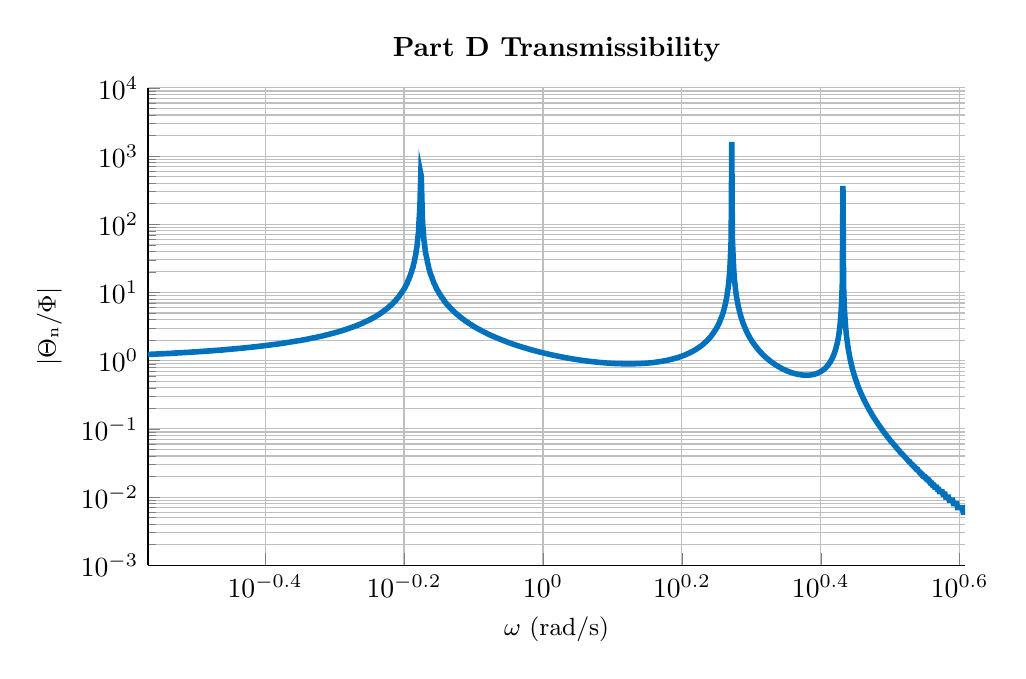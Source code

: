 % This file was created by matlab2tikz.
%
\definecolor{mycolor1}{rgb}{0.0,0.447,0.741}%
%
\begin{tikzpicture}

\begin{axis}[%
width=0.856\textwidth,
height=0.5\textwidth,
at={(0\textwidth,0\textwidth)},
scale only axis,
xmode=log,
xmin=0.27,
xmax=4.054,
xminorticks=true,
xlabel style={font=\color{white!15!black}},
xlabel={$\omega\text{ (rad/s)}$},
ymode=log,
ymin=0.001,
ymax=10000,
yminorticks=true,
ylabel style={font=\color{white!15!black}},
ylabel={$\text{$|$}\Theta{}_\text{n}\text{/}\Phi\text{$|$}$},
axis background/.style={fill=white},
title style={font=\bfseries},
title={Part D Transmissibility},
axis x line*=bottom,
axis y line*=left,
xmajorgrids,
xminorgrids,
ymajorgrids,
yminorgrids,
ylabel style={font=\small},
xlabel style={font=\small}
]
\addplot [color=mycolor1, line width=2.0pt, forget plot]
  table[row sep=crcr]{%
0.27	1.234\\
0.271	1.235\\
0.272	1.237\\
0.272	1.238\\
0.273	1.239\\
0.273	1.241\\
0.274	1.242\\
0.275	1.243\\
0.275	1.245\\
0.276	1.246\\
0.277	1.248\\
0.277	1.249\\
0.278	1.25\\
0.279	1.252\\
0.279	1.253\\
0.28	1.255\\
0.28	1.256\\
0.281	1.257\\
0.282	1.259\\
0.282	1.26\\
0.283	1.262\\
0.284	1.263\\
0.284	1.265\\
0.285	1.266\\
0.286	1.268\\
0.286	1.269\\
0.287	1.271\\
0.288	1.272\\
0.288	1.274\\
0.289	1.275\\
0.29	1.277\\
0.29	1.279\\
0.291	1.28\\
0.292	1.282\\
0.292	1.283\\
0.293	1.285\\
0.294	1.287\\
0.294	1.288\\
0.295	1.29\\
0.296	1.292\\
0.296	1.293\\
0.297	1.295\\
0.298	1.297\\
0.298	1.299\\
0.299	1.3\\
0.3	1.302\\
0.3	1.304\\
0.301	1.306\\
0.302	1.307\\
0.303	1.309\\
0.303	1.311\\
0.304	1.313\\
0.305	1.315\\
0.305	1.316\\
0.306	1.318\\
0.307	1.32\\
0.307	1.322\\
0.308	1.324\\
0.309	1.326\\
0.31	1.328\\
0.31	1.33\\
0.311	1.332\\
0.312	1.334\\
0.312	1.336\\
0.313	1.338\\
0.314	1.34\\
0.315	1.342\\
0.315	1.344\\
0.316	1.346\\
0.317	1.348\\
0.318	1.35\\
0.318	1.352\\
0.319	1.354\\
0.32	1.356\\
0.321	1.358\\
0.321	1.36\\
0.322	1.363\\
0.323	1.365\\
0.323	1.367\\
0.324	1.369\\
0.325	1.372\\
0.326	1.374\\
0.326	1.376\\
0.327	1.378\\
0.328	1.381\\
0.329	1.383\\
0.329	1.385\\
0.33	1.388\\
0.331	1.39\\
0.332	1.393\\
0.333	1.395\\
0.333	1.397\\
0.334	1.4\\
0.335	1.402\\
0.336	1.405\\
0.336	1.407\\
0.337	1.41\\
0.338	1.412\\
0.339	1.415\\
0.339	1.418\\
0.34	1.42\\
0.341	1.423\\
0.342	1.426\\
0.343	1.428\\
0.343	1.431\\
0.344	1.434\\
0.345	1.436\\
0.346	1.439\\
0.347	1.442\\
0.347	1.445\\
0.348	1.448\\
0.349	1.45\\
0.35	1.453\\
0.351	1.456\\
0.351	1.459\\
0.352	1.462\\
0.353	1.465\\
0.354	1.468\\
0.355	1.471\\
0.355	1.474\\
0.356	1.477\\
0.357	1.48\\
0.358	1.483\\
0.359	1.487\\
0.36	1.49\\
0.36	1.493\\
0.361	1.496\\
0.362	1.5\\
0.363	1.503\\
0.364	1.506\\
0.365	1.509\\
0.365	1.513\\
0.366	1.516\\
0.367	1.52\\
0.368	1.523\\
0.369	1.527\\
0.37	1.53\\
0.371	1.534\\
0.371	1.537\\
0.372	1.541\\
0.373	1.545\\
0.374	1.548\\
0.375	1.552\\
0.376	1.556\\
0.377	1.56\\
0.377	1.563\\
0.378	1.567\\
0.379	1.571\\
0.38	1.575\\
0.381	1.579\\
0.382	1.583\\
0.383	1.587\\
0.384	1.591\\
0.384	1.595\\
0.385	1.599\\
0.386	1.604\\
0.387	1.608\\
0.388	1.612\\
0.389	1.616\\
0.39	1.621\\
0.391	1.625\\
0.392	1.629\\
0.392	1.634\\
0.393	1.638\\
0.394	1.643\\
0.395	1.648\\
0.396	1.652\\
0.397	1.657\\
0.398	1.662\\
0.399	1.666\\
0.4	1.671\\
0.401	1.676\\
0.402	1.681\\
0.403	1.686\\
0.403	1.691\\
0.404	1.696\\
0.405	1.701\\
0.406	1.706\\
0.407	1.712\\
0.408	1.717\\
0.409	1.722\\
0.41	1.728\\
0.411	1.733\\
0.412	1.739\\
0.413	1.744\\
0.414	1.75\\
0.415	1.755\\
0.416	1.761\\
0.417	1.767\\
0.418	1.773\\
0.419	1.779\\
0.42	1.785\\
0.421	1.791\\
0.422	1.797\\
0.423	1.803\\
0.423	1.809\\
0.424	1.816\\
0.425	1.822\\
0.426	1.828\\
0.427	1.835\\
0.428	1.842\\
0.429	1.848\\
0.43	1.855\\
0.431	1.862\\
0.432	1.869\\
0.433	1.876\\
0.434	1.883\\
0.435	1.89\\
0.436	1.897\\
0.437	1.904\\
0.438	1.912\\
0.439	1.919\\
0.44	1.927\\
0.441	1.935\\
0.442	1.942\\
0.443	1.95\\
0.444	1.958\\
0.445	1.966\\
0.447	1.974\\
0.448	1.982\\
0.449	1.991\\
0.45	1.999\\
0.451	2.008\\
0.452	2.016\\
0.453	2.025\\
0.454	2.034\\
0.455	2.043\\
0.456	2.052\\
0.457	2.061\\
0.458	2.071\\
0.459	2.08\\
0.46	2.09\\
0.461	2.099\\
0.462	2.109\\
0.463	2.119\\
0.464	2.129\\
0.465	2.139\\
0.466	2.15\\
0.468	2.16\\
0.469	2.171\\
0.47	2.182\\
0.471	2.192\\
0.472	2.204\\
0.473	2.215\\
0.474	2.226\\
0.475	2.238\\
0.476	2.249\\
0.477	2.261\\
0.478	2.273\\
0.48	2.286\\
0.481	2.298\\
0.482	2.311\\
0.483	2.323\\
0.484	2.336\\
0.485	2.35\\
0.486	2.363\\
0.487	2.377\\
0.488	2.39\\
0.49	2.404\\
0.491	2.419\\
0.492	2.433\\
0.493	2.448\\
0.494	2.463\\
0.495	2.478\\
0.496	2.493\\
0.498	2.509\\
0.499	2.525\\
0.5	2.541\\
0.501	2.557\\
0.502	2.574\\
0.503	2.591\\
0.504	2.608\\
0.506	2.626\\
0.507	2.643\\
0.508	2.662\\
0.509	2.68\\
0.51	2.699\\
0.511	2.718\\
0.513	2.737\\
0.514	2.757\\
0.515	2.777\\
0.516	2.798\\
0.517	2.819\\
0.519	2.84\\
0.52	2.862\\
0.521	2.884\\
0.522	2.907\\
0.523	2.93\\
0.525	2.953\\
0.526	2.977\\
0.527	3.002\\
0.528	3.027\\
0.529	3.052\\
0.531	3.078\\
0.532	3.104\\
0.533	3.131\\
0.534	3.159\\
0.536	3.187\\
0.537	3.216\\
0.538	3.245\\
0.539	3.275\\
0.541	3.306\\
0.542	3.338\\
0.543	3.37\\
0.544	3.403\\
0.546	3.436\\
0.547	3.471\\
0.548	3.506\\
0.549	3.542\\
0.551	3.579\\
0.552	3.617\\
0.553	3.656\\
0.554	3.696\\
0.556	3.737\\
0.557	3.778\\
0.558	3.821\\
0.56	3.866\\
0.561	3.911\\
0.562	3.957\\
0.563	4.005\\
0.565	4.054\\
0.566	4.105\\
0.567	4.157\\
0.569	4.21\\
0.57	4.266\\
0.571	4.322\\
0.573	4.381\\
0.574	4.441\\
0.575	4.503\\
0.577	4.567\\
0.578	4.634\\
0.579	4.702\\
0.581	4.773\\
0.582	4.846\\
0.583	4.921\\
0.585	4.999\\
0.586	5.08\\
0.587	5.164\\
0.589	5.251\\
0.59	5.342\\
0.591	5.436\\
0.593	5.533\\
0.594	5.634\\
0.595	5.74\\
0.597	5.85\\
0.598	5.964\\
0.6	6.084\\
0.601	6.208\\
0.602	6.339\\
0.604	6.475\\
0.605	6.618\\
0.607	6.768\\
0.608	6.925\\
0.609	7.09\\
0.611	7.264\\
0.612	7.447\\
0.614	7.64\\
0.615	7.844\\
0.616	8.06\\
0.618	8.289\\
0.619	8.532\\
0.621	8.791\\
0.622	9.066\\
0.623	9.36\\
0.625	9.675\\
0.626	10.013\\
0.628	10.377\\
0.629	10.769\\
0.631	11.193\\
0.632	11.653\\
0.634	12.155\\
0.635	12.703\\
0.637	13.305\\
0.638	13.968\\
0.639	14.703\\
0.641	15.523\\
0.642	16.442\\
0.644	17.48\\
0.645	18.661\\
0.647	20.018\\
0.648	21.592\\
0.65	23.441\\
0.651	25.642\\
0.653	28.308\\
0.654	31.603\\
0.656	35.779\\
0.657	41.243\\
0.659	48.702\\
0.66	59.489\\
0.662	76.474\\
0.663	107.148\\
0.665	179.218\\
0.667	549.668\\
0.668	509.138\\
0.67	174.063\\
0.671	104.84\\
0.673	74.951\\
0.674	58.289\\
0.676	47.665\\
0.677	40.301\\
0.679	34.895\\
0.681	30.759\\
0.682	27.492\\
0.684	24.846\\
0.685	22.66\\
0.687	20.823\\
0.688	19.258\\
0.69	17.908\\
0.692	16.733\\
0.693	15.7\\
0.695	14.785\\
0.696	13.969\\
0.698	13.236\\
0.7	12.576\\
0.701	11.976\\
0.703	11.43\\
0.704	10.93\\
0.706	10.471\\
0.708	10.049\\
0.709	9.658\\
0.711	9.295\\
0.713	8.958\\
0.714	8.644\\
0.716	8.351\\
0.718	8.076\\
0.719	7.818\\
0.721	7.576\\
0.722	7.348\\
0.724	7.132\\
0.726	6.929\\
0.727	6.736\\
0.729	6.553\\
0.731	6.38\\
0.733	6.215\\
0.734	6.058\\
0.736	5.909\\
0.738	5.766\\
0.739	5.63\\
0.741	5.5\\
0.743	5.376\\
0.744	5.257\\
0.746	5.143\\
0.748	5.033\\
0.75	4.928\\
0.751	4.827\\
0.753	4.73\\
0.755	4.636\\
0.757	4.546\\
0.758	4.459\\
0.76	4.375\\
0.762	4.295\\
0.764	4.217\\
0.765	4.141\\
0.767	4.069\\
0.769	3.998\\
0.771	3.93\\
0.772	3.864\\
0.774	3.8\\
0.776	3.738\\
0.778	3.678\\
0.78	3.62\\
0.781	3.563\\
0.783	3.509\\
0.785	3.455\\
0.787	3.403\\
0.789	3.353\\
0.79	3.304\\
0.792	3.257\\
0.794	3.21\\
0.796	3.165\\
0.798	3.121\\
0.8	3.079\\
0.801	3.037\\
0.803	2.996\\
0.805	2.957\\
0.807	2.918\\
0.809	2.881\\
0.811	2.844\\
0.813	2.808\\
0.814	2.773\\
0.816	2.739\\
0.818	2.705\\
0.82	2.673\\
0.822	2.641\\
0.824	2.61\\
0.826	2.579\\
0.828	2.549\\
0.83	2.52\\
0.831	2.492\\
0.833	2.464\\
0.835	2.436\\
0.837	2.41\\
0.839	2.384\\
0.841	2.358\\
0.843	2.333\\
0.845	2.308\\
0.847	2.284\\
0.849	2.26\\
0.851	2.237\\
0.853	2.214\\
0.855	2.192\\
0.857	2.17\\
0.859	2.149\\
0.861	2.128\\
0.863	2.107\\
0.865	2.087\\
0.867	2.067\\
0.869	2.048\\
0.871	2.028\\
0.873	2.01\\
0.875	1.991\\
0.877	1.973\\
0.879	1.955\\
0.881	1.938\\
0.883	1.921\\
0.885	1.904\\
0.887	1.887\\
0.889	1.871\\
0.891	1.855\\
0.893	1.839\\
0.895	1.823\\
0.897	1.808\\
0.899	1.793\\
0.901	1.778\\
0.903	1.764\\
0.905	1.75\\
0.907	1.736\\
0.91	1.722\\
0.912	1.708\\
0.914	1.695\\
0.916	1.682\\
0.918	1.669\\
0.92	1.656\\
0.922	1.643\\
0.924	1.631\\
0.926	1.619\\
0.929	1.607\\
0.931	1.595\\
0.933	1.583\\
0.935	1.572\\
0.937	1.561\\
0.939	1.55\\
0.942	1.539\\
0.944	1.528\\
0.946	1.517\\
0.948	1.507\\
0.95	1.497\\
0.952	1.486\\
0.955	1.476\\
0.957	1.467\\
0.959	1.457\\
0.961	1.447\\
0.963	1.438\\
0.966	1.429\\
0.968	1.419\\
0.97	1.41\\
0.972	1.401\\
0.975	1.393\\
0.977	1.384\\
0.979	1.375\\
0.981	1.367\\
0.984	1.359\\
0.986	1.351\\
0.988	1.342\\
0.99	1.335\\
0.993	1.327\\
0.995	1.319\\
0.997	1.311\\
1.0	1.304\\
1.002	1.296\\
1.004	1.289\\
1.007	1.282\\
1.009	1.275\\
1.011	1.268\\
1.014	1.261\\
1.016	1.254\\
1.018	1.247\\
1.021	1.24\\
1.023	1.234\\
1.025	1.227\\
1.028	1.221\\
1.03	1.215\\
1.032	1.209\\
1.035	1.202\\
1.037	1.196\\
1.04	1.19\\
1.042	1.185\\
1.044	1.179\\
1.047	1.173\\
1.049	1.167\\
1.052	1.162\\
1.054	1.156\\
1.056	1.151\\
1.059	1.146\\
1.061	1.14\\
1.064	1.135\\
1.066	1.13\\
1.069	1.125\\
1.071	1.12\\
1.074	1.115\\
1.076	1.11\\
1.079	1.105\\
1.081	1.101\\
1.084	1.096\\
1.086	1.091\\
1.089	1.087\\
1.091	1.082\\
1.094	1.078\\
1.096	1.074\\
1.099	1.07\\
1.101	1.065\\
1.104	1.061\\
1.106	1.057\\
1.109	1.053\\
1.111	1.049\\
1.114	1.045\\
1.116	1.041\\
1.119	1.038\\
1.122	1.034\\
1.124	1.03\\
1.127	1.027\\
1.129	1.023\\
1.132	1.019\\
1.135	1.016\\
1.137	1.013\\
1.14	1.009\\
1.142	1.006\\
1.145	1.003\\
1.148	1.0\\
1.15	0.996\\
1.153	0.993\\
1.156	0.99\\
1.158	0.987\\
1.161	0.984\\
1.164	0.982\\
1.166	0.979\\
1.169	0.976\\
1.172	0.973\\
1.174	0.971\\
1.177	0.968\\
1.18	0.965\\
1.183	0.963\\
1.185	0.96\\
1.188	0.958\\
1.191	0.956\\
1.194	0.953\\
1.196	0.951\\
1.199	0.949\\
1.202	0.947\\
1.205	0.944\\
1.207	0.942\\
1.21	0.94\\
1.213	0.938\\
1.216	0.936\\
1.219	0.934\\
1.221	0.933\\
1.224	0.931\\
1.227	0.929\\
1.23	0.927\\
1.233	0.926\\
1.235	0.924\\
1.238	0.922\\
1.241	0.921\\
1.244	0.919\\
1.247	0.918\\
1.25	0.917\\
1.253	0.915\\
1.256	0.914\\
1.258	0.913\\
1.261	0.912\\
1.264	0.911\\
1.267	0.909\\
1.27	0.908\\
1.273	0.907\\
1.276	0.906\\
1.279	0.906\\
1.282	0.905\\
1.285	0.904\\
1.288	0.903\\
1.291	0.903\\
1.294	0.902\\
1.297	0.901\\
1.3	0.901\\
1.303	0.9\\
1.306	0.9\\
1.309	0.9\\
1.312	0.899\\
1.315	0.899\\
1.318	0.899\\
1.321	0.899\\
1.324	0.898\\
1.327	0.898\\
1.33	0.898\\
1.333	0.898\\
1.336	0.899\\
1.339	0.899\\
1.342	0.899\\
1.345	0.899\\
1.348	0.9\\
1.352	0.9\\
1.355	0.9\\
1.358	0.901\\
1.361	0.902\\
1.364	0.902\\
1.367	0.903\\
1.37	0.904\\
1.374	0.905\\
1.377	0.905\\
1.38	0.906\\
1.383	0.907\\
1.386	0.909\\
1.389	0.91\\
1.393	0.911\\
1.396	0.912\\
1.399	0.914\\
1.402	0.915\\
1.406	0.917\\
1.409	0.918\\
1.412	0.92\\
1.415	0.922\\
1.419	0.924\\
1.422	0.926\\
1.425	0.928\\
1.428	0.93\\
1.432	0.932\\
1.435	0.934\\
1.438	0.937\\
1.442	0.939\\
1.445	0.942\\
1.448	0.945\\
1.452	0.948\\
1.455	0.95\\
1.458	0.953\\
1.462	0.957\\
1.465	0.96\\
1.468	0.963\\
1.472	0.967\\
1.475	0.97\\
1.479	0.974\\
1.482	0.978\\
1.485	0.982\\
1.489	0.986\\
1.492	0.99\\
1.496	0.994\\
1.499	0.999\\
1.503	1.003\\
1.506	1.008\\
1.509	1.013\\
1.513	1.018\\
1.516	1.024\\
1.52	1.029\\
1.523	1.035\\
1.527	1.041\\
1.53	1.047\\
1.534	1.053\\
1.538	1.059\\
1.541	1.066\\
1.545	1.073\\
1.548	1.08\\
1.552	1.087\\
1.555	1.094\\
1.559	1.102\\
1.563	1.11\\
1.566	1.118\\
1.57	1.127\\
1.573	1.136\\
1.577	1.145\\
1.581	1.154\\
1.584	1.164\\
1.588	1.174\\
1.592	1.185\\
1.595	1.196\\
1.599	1.207\\
1.603	1.218\\
1.606	1.23\\
1.61	1.243\\
1.614	1.256\\
1.617	1.269\\
1.621	1.283\\
1.625	1.297\\
1.629	1.312\\
1.632	1.327\\
1.636	1.343\\
1.64	1.36\\
1.644	1.377\\
1.648	1.395\\
1.651	1.414\\
1.655	1.434\\
1.659	1.454\\
1.663	1.475\\
1.667	1.498\\
1.67	1.521\\
1.674	1.545\\
1.678	1.57\\
1.682	1.597\\
1.686	1.624\\
1.69	1.653\\
1.694	1.684\\
1.698	1.716\\
1.701	1.75\\
1.705	1.785\\
1.709	1.822\\
1.713	1.862\\
1.717	1.903\\
1.721	1.947\\
1.725	1.994\\
1.729	2.043\\
1.733	2.096\\
1.737	2.152\\
1.741	2.212\\
1.745	2.275\\
1.749	2.344\\
1.753	2.417\\
1.757	2.496\\
1.761	2.58\\
1.765	2.672\\
1.769	2.772\\
1.773	2.88\\
1.778	2.999\\
1.782	3.129\\
1.786	3.272\\
1.79	3.43\\
1.794	3.606\\
1.798	3.803\\
1.802	4.024\\
1.806	4.275\\
1.811	4.563\\
1.815	4.895\\
1.819	5.282\\
1.823	5.74\\
1.827	6.289\\
1.832	6.961\\
1.836	7.801\\
1.84	8.881\\
1.844	10.321\\
1.849	12.335\\
1.853	15.353\\
1.857	20.375\\
1.861	30.384\\
1.866	60.112\\
1.87	1619.479\\
1.874	61.423\\
1.879	30.407\\
1.883	20.159\\
1.887	15.053\\
1.892	11.996\\
1.896	9.961\\
1.9	8.509\\
1.905	7.421\\
1.909	6.575\\
1.914	5.899\\
1.918	5.347\\
1.922	4.887\\
1.927	4.498\\
1.931	4.164\\
1.936	3.876\\
1.94	3.624\\
1.945	3.401\\
1.949	3.204\\
1.954	3.028\\
1.958	2.869\\
1.963	2.726\\
1.967	2.595\\
1.972	2.477\\
1.976	2.368\\
1.981	2.268\\
1.985	2.176\\
1.99	2.091\\
1.994	2.012\\
1.999	1.939\\
2.004	1.871\\
2.008	1.807\\
2.013	1.747\\
2.018	1.691\\
2.022	1.639\\
2.027	1.589\\
2.032	1.543\\
2.036	1.499\\
2.041	1.457\\
2.046	1.418\\
2.05	1.381\\
2.055	1.345\\
2.06	1.312\\
2.065	1.28\\
2.069	1.249\\
2.074	1.22\\
2.079	1.193\\
2.084	1.166\\
2.088	1.141\\
2.093	1.117\\
2.098	1.094\\
2.103	1.072\\
2.108	1.051\\
2.113	1.031\\
2.118	1.012\\
2.122	0.993\\
2.127	0.975\\
2.132	0.958\\
2.137	0.942\\
2.142	0.926\\
2.147	0.911\\
2.152	0.896\\
2.157	0.882\\
2.162	0.869\\
2.167	0.856\\
2.172	0.844\\
2.177	0.832\\
2.182	0.82\\
2.187	0.809\\
2.192	0.798\\
2.197	0.788\\
2.202	0.778\\
2.207	0.768\\
2.212	0.759\\
2.217	0.75\\
2.222	0.742\\
2.228	0.734\\
2.233	0.726\\
2.238	0.718\\
2.243	0.711\\
2.248	0.704\\
2.253	0.698\\
2.259	0.691\\
2.264	0.685\\
2.269	0.679\\
2.274	0.674\\
2.279	0.668\\
2.285	0.663\\
2.29	0.659\\
2.295	0.654\\
2.301	0.65\\
2.306	0.645\\
2.311	0.642\\
2.316	0.638\\
2.322	0.635\\
2.327	0.631\\
2.333	0.629\\
2.338	0.626\\
2.343	0.623\\
2.349	0.621\\
2.354	0.619\\
2.36	0.617\\
2.365	0.616\\
2.37	0.615\\
2.376	0.614\\
2.381	0.613\\
2.387	0.612\\
2.392	0.612\\
2.398	0.612\\
2.403	0.613\\
2.409	0.613\\
2.415	0.614\\
2.42	0.615\\
2.426	0.617\\
2.431	0.619\\
2.437	0.621\\
2.442	0.623\\
2.448	0.626\\
2.454	0.63\\
2.459	0.633\\
2.465	0.638\\
2.471	0.642\\
2.476	0.648\\
2.482	0.653\\
2.488	0.66\\
2.494	0.667\\
2.499	0.674\\
2.505	0.682\\
2.511	0.692\\
2.517	0.701\\
2.522	0.712\\
2.528	0.724\\
2.534	0.737\\
2.54	0.751\\
2.546	0.767\\
2.552	0.784\\
2.558	0.803\\
2.563	0.824\\
2.569	0.847\\
2.575	0.872\\
2.581	0.9\\
2.587	0.932\\
2.593	0.968\\
2.599	1.008\\
2.605	1.053\\
2.611	1.105\\
2.617	1.164\\
2.623	1.233\\
2.629	1.314\\
2.635	1.411\\
2.641	1.527\\
2.647	1.669\\
2.654	1.848\\
2.66	2.079\\
2.666	2.388\\
2.672	2.823\\
2.678	3.477\\
2.684	4.573\\
2.69	6.783\\
2.697	13.553\\
2.703	364.025\\
2.709	12.367\\
2.715	6.175\\
2.722	4.072\\
2.728	3.013\\
2.734	2.376\\
2.741	1.951\\
2.747	1.647\\
2.753	1.419\\
2.76	1.242\\
2.766	1.101\\
2.772	0.986\\
2.779	0.89\\
2.785	0.809\\
2.791	0.739\\
2.798	0.68\\
2.804	0.627\\
2.811	0.582\\
2.817	0.541\\
2.824	0.505\\
2.83	0.472\\
2.837	0.443\\
2.843	0.416\\
2.85	0.392\\
2.856	0.37\\
2.863	0.35\\
2.87	0.331\\
2.876	0.314\\
2.883	0.299\\
2.89	0.284\\
2.896	0.27\\
2.903	0.258\\
2.91	0.246\\
2.916	0.235\\
2.923	0.225\\
2.93	0.215\\
2.937	0.206\\
2.943	0.197\\
2.95	0.189\\
2.957	0.182\\
2.964	0.175\\
2.971	0.168\\
2.977	0.161\\
2.984	0.155\\
2.991	0.15\\
2.998	0.144\\
3.005	0.139\\
3.012	0.134\\
3.019	0.129\\
3.026	0.125\\
3.033	0.12\\
3.04	0.116\\
3.047	0.113\\
3.054	0.109\\
3.061	0.105\\
3.068	0.102\\
3.075	0.099\\
3.082	0.095\\
3.089	0.092\\
3.096	0.09\\
3.103	0.087\\
3.111	0.084\\
3.118	0.082\\
3.125	0.079\\
3.132	0.077\\
3.139	0.075\\
3.147	0.072\\
3.154	0.07\\
3.161	0.068\\
3.168	0.066\\
3.176	0.064\\
3.183	0.063\\
3.19	0.061\\
3.198	0.059\\
3.205	0.058\\
3.212	0.056\\
3.22	0.055\\
3.227	0.053\\
3.235	0.052\\
3.242	0.05\\
3.25	0.049\\
3.257	0.048\\
3.265	0.046\\
3.272	0.045\\
3.28	0.044\\
3.287	0.043\\
3.295	0.042\\
3.302	0.041\\
3.31	0.04\\
3.318	0.039\\
3.325	0.038\\
3.333	0.037\\
3.341	0.036\\
3.348	0.035\\
3.356	0.034\\
3.364	0.033\\
3.372	0.033\\
3.379	0.032\\
3.387	0.031\\
3.395	0.03\\
3.403	0.03\\
3.411	0.029\\
3.418	0.028\\
3.426	0.028\\
3.434	0.027\\
3.442	0.026\\
3.45	0.026\\
3.458	0.025\\
3.466	0.025\\
3.474	0.024\\
3.482	0.023\\
3.49	0.023\\
3.498	0.022\\
3.506	0.022\\
3.514	0.021\\
3.522	0.021\\
3.53	0.02\\
3.539	0.02\\
3.547	0.02\\
3.555	0.019\\
3.563	0.019\\
3.571	0.018\\
3.58	0.018\\
3.588	0.018\\
3.596	0.017\\
3.604	0.017\\
3.613	0.016\\
3.621	0.016\\
3.629	0.016\\
3.638	0.015\\
3.646	0.015\\
3.655	0.015\\
3.663	0.014\\
3.671	0.014\\
3.68	0.014\\
3.688	0.014\\
3.697	0.013\\
3.705	0.013\\
3.714	0.013\\
3.722	0.012\\
3.731	0.012\\
3.74	0.012\\
3.748	0.012\\
3.757	0.012\\
3.766	0.011\\
3.774	0.011\\
3.783	0.011\\
3.792	0.011\\
3.8	0.01\\
3.809	0.01\\
3.818	0.01\\
3.827	0.01\\
3.836	0.01\\
3.844	0.009\\
3.853	0.009\\
3.862	0.009\\
3.871	0.009\\
3.88	0.009\\
3.889	0.009\\
3.898	0.008\\
3.907	0.008\\
3.916	0.008\\
3.925	0.008\\
3.934	0.008\\
3.943	0.008\\
3.952	0.007\\
3.961	0.007\\
3.97	0.007\\
3.98	0.007\\
3.989	0.007\\
3.998	0.007\\
4.007	0.007\\
4.016	0.007\\
4.026	0.006\\
4.035	0.006\\
4.044	0.006\\
4.054	0.006\\
};
\end{axis}
\end{tikzpicture}%